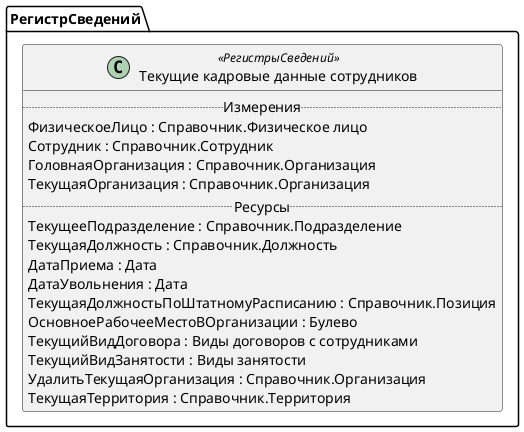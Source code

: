 ﻿@startuml ТекущиеКадровыеДанныеСотрудников
'!include templates.wsd
'..\include templates.wsd
class РегистрСведений.ТекущиеКадровыеДанныеСотрудников as "Текущие кадровые данные сотрудников" <<РегистрыСведений>>
{
..Измерения..
ФизическоеЛицо : Справочник.Физическое лицо
Сотрудник : Справочник.Сотрудник
ГоловнаяОрганизация : Справочник.Организация
ТекущаяОрганизация : Справочник.Организация
..Ресурсы..
ТекущееПодразделение : Справочник.Подразделение
ТекущаяДолжность : Справочник.Должность
ДатаПриема : Дата
ДатаУвольнения : Дата
ТекущаяДолжностьПоШтатномуРасписанию : Справочник.Позиция
ОсновноеРабочееМестоВОрганизации : Булево
ТекущийВидДоговора : Виды договоров с сотрудниками
ТекущийВидЗанятости : Виды занятости
УдалитьТекущаяОрганизация : Справочник.Организация
ТекущаяТерритория : Справочник.Территория
}
@enduml

